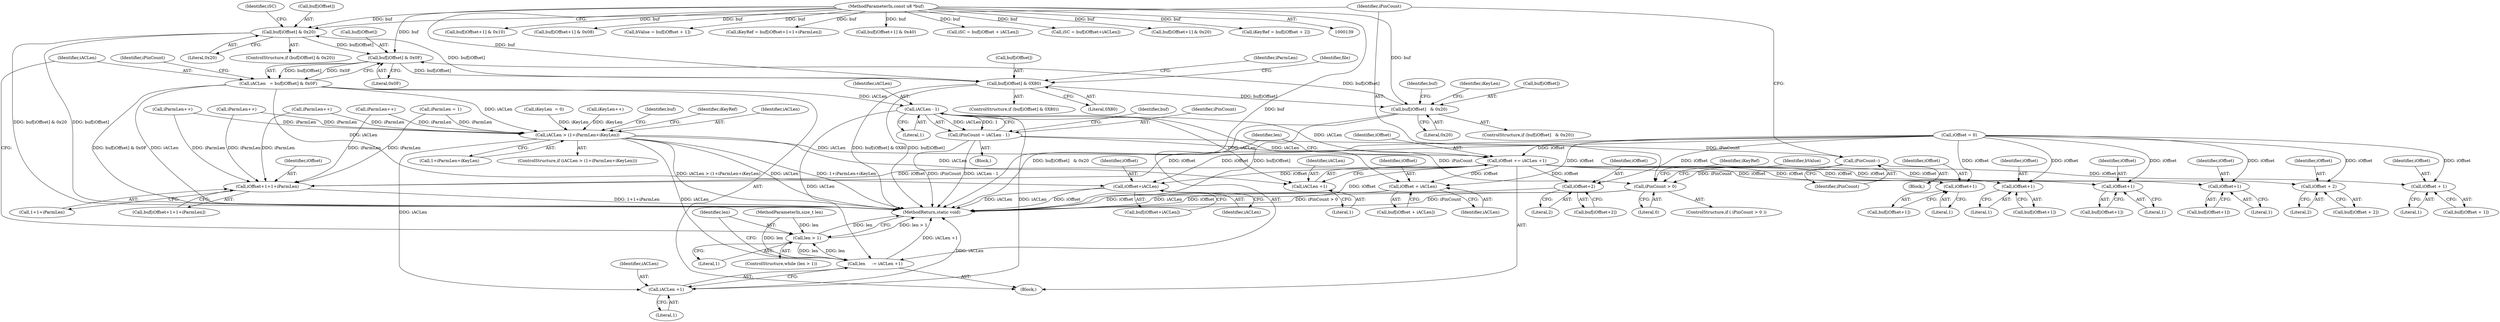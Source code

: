digraph "0_OpenSC_8fe377e93b4b56060e5bbfb6f3142ceaeca744fa_17@pointer" {
"1000367" [label="(Call,buf[iOffset] & 0x20)"];
"1000188" [label="(Call,buf[iOffset] & 0X80)"];
"1000175" [label="(Call,buf[iOffset] & 0x0F)"];
"1000367" [label="(Call,buf[iOffset] & 0x20)"];
"1000141" [label="(MethodParameterIn,const u8 *buf)"];
"1000203" [label="(Call,buf[iOffset]   & 0x20)"];
"1000173" [label="(Call,iACLen   = buf[iOffset] & 0x0F)"];
"1000258" [label="(Call,iOffset+iACLen)"];
"1000290" [label="(Call,iACLen > (1+iParmLen+iKeyLen))"];
"1000463" [label="(Call,iOffset += iACLen +1)"];
"1000214" [label="(Call,iOffset+1)"];
"1000224" [label="(Call,iOffset+1)"];
"1000234" [label="(Call,iOffset+1)"];
"1000244" [label="(Call,iOffset+1)"];
"1000302" [label="(Call,iOffset+1+1+iParmLen)"];
"1000315" [label="(Call,iOffset+2)"];
"1000378" [label="(Call,iOffset + iACLen)"];
"1000420" [label="(Call,iOffset + 2)"];
"1000430" [label="(Call,iOffset + 1)"];
"1000465" [label="(Call,iACLen +1)"];
"1000468" [label="(Call,len     -= iACLen +1)"];
"1000168" [label="(Call,len > 1)"];
"1000470" [label="(Call,iACLen +1)"];
"1000363" [label="(Call,iACLen - 1)"];
"1000361" [label="(Call,iPinCount = iACLen - 1)"];
"1000409" [label="(Call,iPinCount--)"];
"1000412" [label="(Call,iPinCount > 0)"];
"1000231" [label="(Call,buf[iOffset+1] & 0x10)"];
"1000422" [label="(Literal,2)"];
"1000242" [label="(Call,buf[iOffset+1])"];
"1000171" [label="(Block,)"];
"1000226" [label="(Literal,1)"];
"1000232" [label="(Call,buf[iOffset+1])"];
"1000362" [label="(Identifier,iPinCount)"];
"1000241" [label="(Call,buf[iOffset+1] & 0x08)"];
"1000426" [label="(Call,bValue = buf[iOffset + 1])"];
"1000469" [label="(Identifier,len)"];
"1000290" [label="(Call,iACLen > (1+iParmLen+iKeyLen))"];
"1000298" [label="(Call,iKeyRef = buf[iOffset+1+1+iParmLen])"];
"1000224" [label="(Call,iOffset+1)"];
"1000367" [label="(Call,buf[iOffset] & 0x20)"];
"1000215" [label="(Identifier,iOffset)"];
"1000168" [label="(Call,len > 1)"];
"1000361" [label="(Call,iPinCount = iACLen - 1)"];
"1000473" [label="(MethodReturn,static void)"];
"1000379" [label="(Identifier,iOffset)"];
"1000376" [label="(Call,buf[iOffset + iACLen])"];
"1000292" [label="(Call,1+iParmLen+iKeyLen)"];
"1000173" [label="(Call,iACLen   = buf[iOffset] & 0x0F)"];
"1000464" [label="(Identifier,iOffset)"];
"1000212" [label="(Call,buf[iOffset+1])"];
"1000302" [label="(Call,iOffset+1+1+iParmLen)"];
"1000195" [label="(Call,iParmLen = 1)"];
"1000216" [label="(Literal,1)"];
"1000299" [label="(Identifier,iKeyRef)"];
"1000365" [label="(Literal,1)"];
"1000222" [label="(Call,buf[iOffset+1])"];
"1000213" [label="(Identifier,buf)"];
"1000368" [label="(Call,buf[iOffset])"];
"1000245" [label="(Identifier,iOffset)"];
"1000181" [label="(Identifier,iPinCount)"];
"1000414" [label="(Literal,0)"];
"1000170" [label="(Literal,1)"];
"1000246" [label="(Literal,1)"];
"1000291" [label="(Identifier,iACLen)"];
"1000187" [label="(ControlStructure,if (buf[iOffset] & 0X80))"];
"1000467" [label="(Literal,1)"];
"1000375" [label="(Identifier,iSC)"];
"1000369" [label="(Identifier,buf)"];
"1000192" [label="(Literal,0X80)"];
"1000244" [label="(Call,iOffset+1)"];
"1000432" [label="(Literal,1)"];
"1000202" [label="(ControlStructure,if (buf[iOffset]   & 0x20))"];
"1000209" [label="(Identifier,iKeyLen)"];
"1000409" [label="(Call,iPinCount--)"];
"1000218" [label="(Call,iParmLen++)"];
"1000418" [label="(Call,buf[iOffset + 2])"];
"1000470" [label="(Call,iACLen +1)"];
"1000468" [label="(Call,len     -= iACLen +1)"];
"1000471" [label="(Identifier,iACLen)"];
"1000225" [label="(Identifier,iOffset)"];
"1000372" [label="(Block,)"];
"1000304" [label="(Call,1+1+iParmLen)"];
"1000211" [label="(Call,buf[iOffset+1] & 0x40)"];
"1000380" [label="(Identifier,iACLen)"];
"1000259" [label="(Identifier,iOffset)"];
"1000420" [label="(Call,iOffset + 2)"];
"1000411" [label="(ControlStructure,if ( iPinCount > 0 ))"];
"1000417" [label="(Identifier,iKeyRef)"];
"1000340" [label="(Block,)"];
"1000427" [label="(Identifier,bValue)"];
"1000167" [label="(ControlStructure,while (len > 1))"];
"1000214" [label="(Call,iOffset+1)"];
"1000421" [label="(Identifier,iOffset)"];
"1000169" [label="(Identifier,len)"];
"1000258" [label="(Call,iOffset+iACLen)"];
"1000378" [label="(Call,iOffset + iACLen)"];
"1000236" [label="(Literal,1)"];
"1000207" [label="(Literal,0x20)"];
"1000260" [label="(Identifier,iACLen)"];
"1000199" [label="(Call,iKeyLen  = 0)"];
"1000364" [label="(Identifier,iACLen)"];
"1000431" [label="(Identifier,iOffset)"];
"1000374" [label="(Call,iSC = buf[iOffset + iACLen])"];
"1000141" [label="(MethodParameterIn,const u8 *buf)"];
"1000472" [label="(Literal,1)"];
"1000204" [label="(Call,buf[iOffset])"];
"1000410" [label="(Identifier,iPinCount)"];
"1000371" [label="(Literal,0x20)"];
"1000234" [label="(Call,iOffset+1)"];
"1000228" [label="(Call,iParmLen++)"];
"1000303" [label="(Identifier,iOffset)"];
"1000162" [label="(Call,iOffset = 0)"];
"1000317" [label="(Literal,2)"];
"1000176" [label="(Call,buf[iOffset])"];
"1000463" [label="(Call,iOffset += iACLen +1)"];
"1000179" [label="(Literal,0x0F)"];
"1000466" [label="(Identifier,iACLen)"];
"1000256" [label="(Call,buf[iOffset+iACLen])"];
"1000235" [label="(Identifier,iOffset)"];
"1000412" [label="(Call,iPinCount > 0)"];
"1000189" [label="(Call,buf[iOffset])"];
"1000254" [label="(Call,iSC = buf[iOffset+iACLen])"];
"1000174" [label="(Identifier,iACLen)"];
"1000221" [label="(Call,buf[iOffset+1] & 0x20)"];
"1000313" [label="(Call,buf[iOffset+2])"];
"1000196" [label="(Identifier,iParmLen)"];
"1000289" [label="(ControlStructure,if (iACLen > (1+iParmLen+iKeyLen)))"];
"1000175" [label="(Call,buf[iOffset] & 0x0F)"];
"1000188" [label="(Call,buf[iOffset] & 0X80)"];
"1000315" [label="(Call,iOffset+2)"];
"1000238" [label="(Call,iParmLen++)"];
"1000416" [label="(Call,iKeyRef = buf[iOffset + 2])"];
"1000142" [label="(MethodParameterIn,size_t len)"];
"1000300" [label="(Call,buf[iOffset+1+1+iParmLen])"];
"1000316" [label="(Identifier,iOffset)"];
"1000248" [label="(Call,iParmLen++)"];
"1000343" [label="(Identifier,file)"];
"1000363" [label="(Call,iACLen - 1)"];
"1000208" [label="(Call,iKeyLen++)"];
"1000203" [label="(Call,buf[iOffset]   & 0x20)"];
"1000428" [label="(Call,buf[iOffset + 1])"];
"1000314" [label="(Identifier,buf)"];
"1000413" [label="(Identifier,iPinCount)"];
"1000366" [label="(ControlStructure,if (buf[iOffset] & 0x20))"];
"1000465" [label="(Call,iACLen +1)"];
"1000430" [label="(Call,iOffset + 1)"];
"1000367" -> "1000366"  [label="AST: "];
"1000367" -> "1000371"  [label="CFG: "];
"1000368" -> "1000367"  [label="AST: "];
"1000371" -> "1000367"  [label="AST: "];
"1000375" -> "1000367"  [label="CFG: "];
"1000413" -> "1000367"  [label="CFG: "];
"1000367" -> "1000473"  [label="DDG: buf[iOffset]"];
"1000367" -> "1000473"  [label="DDG: buf[iOffset] & 0x20"];
"1000367" -> "1000175"  [label="DDG: buf[iOffset]"];
"1000188" -> "1000367"  [label="DDG: buf[iOffset]"];
"1000141" -> "1000367"  [label="DDG: buf"];
"1000188" -> "1000187"  [label="AST: "];
"1000188" -> "1000192"  [label="CFG: "];
"1000189" -> "1000188"  [label="AST: "];
"1000192" -> "1000188"  [label="AST: "];
"1000196" -> "1000188"  [label="CFG: "];
"1000343" -> "1000188"  [label="CFG: "];
"1000188" -> "1000473"  [label="DDG: buf[iOffset] & 0X80"];
"1000188" -> "1000473"  [label="DDG: buf[iOffset]"];
"1000175" -> "1000188"  [label="DDG: buf[iOffset]"];
"1000141" -> "1000188"  [label="DDG: buf"];
"1000188" -> "1000203"  [label="DDG: buf[iOffset]"];
"1000175" -> "1000173"  [label="AST: "];
"1000175" -> "1000179"  [label="CFG: "];
"1000176" -> "1000175"  [label="AST: "];
"1000179" -> "1000175"  [label="AST: "];
"1000173" -> "1000175"  [label="CFG: "];
"1000175" -> "1000173"  [label="DDG: buf[iOffset]"];
"1000175" -> "1000173"  [label="DDG: 0x0F"];
"1000203" -> "1000175"  [label="DDG: buf[iOffset]"];
"1000141" -> "1000175"  [label="DDG: buf"];
"1000141" -> "1000139"  [label="AST: "];
"1000141" -> "1000473"  [label="DDG: buf"];
"1000141" -> "1000203"  [label="DDG: buf"];
"1000141" -> "1000211"  [label="DDG: buf"];
"1000141" -> "1000221"  [label="DDG: buf"];
"1000141" -> "1000231"  [label="DDG: buf"];
"1000141" -> "1000241"  [label="DDG: buf"];
"1000141" -> "1000254"  [label="DDG: buf"];
"1000141" -> "1000298"  [label="DDG: buf"];
"1000141" -> "1000374"  [label="DDG: buf"];
"1000141" -> "1000416"  [label="DDG: buf"];
"1000141" -> "1000426"  [label="DDG: buf"];
"1000203" -> "1000202"  [label="AST: "];
"1000203" -> "1000207"  [label="CFG: "];
"1000204" -> "1000203"  [label="AST: "];
"1000207" -> "1000203"  [label="AST: "];
"1000209" -> "1000203"  [label="CFG: "];
"1000213" -> "1000203"  [label="CFG: "];
"1000203" -> "1000473"  [label="DDG: buf[iOffset]   & 0x20"];
"1000203" -> "1000473"  [label="DDG: buf[iOffset]"];
"1000173" -> "1000171"  [label="AST: "];
"1000174" -> "1000173"  [label="AST: "];
"1000181" -> "1000173"  [label="CFG: "];
"1000173" -> "1000473"  [label="DDG: iACLen"];
"1000173" -> "1000473"  [label="DDG: buf[iOffset] & 0x0F"];
"1000173" -> "1000258"  [label="DDG: iACLen"];
"1000173" -> "1000290"  [label="DDG: iACLen"];
"1000173" -> "1000363"  [label="DDG: iACLen"];
"1000258" -> "1000256"  [label="AST: "];
"1000258" -> "1000260"  [label="CFG: "];
"1000259" -> "1000258"  [label="AST: "];
"1000260" -> "1000258"  [label="AST: "];
"1000256" -> "1000258"  [label="CFG: "];
"1000258" -> "1000473"  [label="DDG: iOffset"];
"1000258" -> "1000473"  [label="DDG: iACLen"];
"1000463" -> "1000258"  [label="DDG: iOffset"];
"1000162" -> "1000258"  [label="DDG: iOffset"];
"1000290" -> "1000289"  [label="AST: "];
"1000290" -> "1000292"  [label="CFG: "];
"1000291" -> "1000290"  [label="AST: "];
"1000292" -> "1000290"  [label="AST: "];
"1000299" -> "1000290"  [label="CFG: "];
"1000314" -> "1000290"  [label="CFG: "];
"1000290" -> "1000473"  [label="DDG: iACLen"];
"1000290" -> "1000473"  [label="DDG: 1+iParmLen+iKeyLen"];
"1000290" -> "1000473"  [label="DDG: iACLen > (1+iParmLen+iKeyLen)"];
"1000238" -> "1000290"  [label="DDG: iParmLen"];
"1000218" -> "1000290"  [label="DDG: iParmLen"];
"1000228" -> "1000290"  [label="DDG: iParmLen"];
"1000195" -> "1000290"  [label="DDG: iParmLen"];
"1000248" -> "1000290"  [label="DDG: iParmLen"];
"1000208" -> "1000290"  [label="DDG: iKeyLen"];
"1000199" -> "1000290"  [label="DDG: iKeyLen"];
"1000290" -> "1000463"  [label="DDG: iACLen"];
"1000290" -> "1000465"  [label="DDG: iACLen"];
"1000290" -> "1000468"  [label="DDG: iACLen"];
"1000290" -> "1000470"  [label="DDG: iACLen"];
"1000463" -> "1000171"  [label="AST: "];
"1000463" -> "1000465"  [label="CFG: "];
"1000464" -> "1000463"  [label="AST: "];
"1000465" -> "1000463"  [label="AST: "];
"1000469" -> "1000463"  [label="CFG: "];
"1000463" -> "1000473"  [label="DDG: iOffset"];
"1000463" -> "1000214"  [label="DDG: iOffset"];
"1000463" -> "1000224"  [label="DDG: iOffset"];
"1000463" -> "1000234"  [label="DDG: iOffset"];
"1000463" -> "1000244"  [label="DDG: iOffset"];
"1000463" -> "1000302"  [label="DDG: iOffset"];
"1000463" -> "1000315"  [label="DDG: iOffset"];
"1000463" -> "1000378"  [label="DDG: iOffset"];
"1000463" -> "1000420"  [label="DDG: iOffset"];
"1000463" -> "1000430"  [label="DDG: iOffset"];
"1000363" -> "1000463"  [label="DDG: iACLen"];
"1000162" -> "1000463"  [label="DDG: iOffset"];
"1000214" -> "1000212"  [label="AST: "];
"1000214" -> "1000216"  [label="CFG: "];
"1000215" -> "1000214"  [label="AST: "];
"1000216" -> "1000214"  [label="AST: "];
"1000212" -> "1000214"  [label="CFG: "];
"1000162" -> "1000214"  [label="DDG: iOffset"];
"1000224" -> "1000222"  [label="AST: "];
"1000224" -> "1000226"  [label="CFG: "];
"1000225" -> "1000224"  [label="AST: "];
"1000226" -> "1000224"  [label="AST: "];
"1000222" -> "1000224"  [label="CFG: "];
"1000162" -> "1000224"  [label="DDG: iOffset"];
"1000234" -> "1000232"  [label="AST: "];
"1000234" -> "1000236"  [label="CFG: "];
"1000235" -> "1000234"  [label="AST: "];
"1000236" -> "1000234"  [label="AST: "];
"1000232" -> "1000234"  [label="CFG: "];
"1000162" -> "1000234"  [label="DDG: iOffset"];
"1000244" -> "1000242"  [label="AST: "];
"1000244" -> "1000246"  [label="CFG: "];
"1000245" -> "1000244"  [label="AST: "];
"1000246" -> "1000244"  [label="AST: "];
"1000242" -> "1000244"  [label="CFG: "];
"1000162" -> "1000244"  [label="DDG: iOffset"];
"1000302" -> "1000300"  [label="AST: "];
"1000302" -> "1000304"  [label="CFG: "];
"1000303" -> "1000302"  [label="AST: "];
"1000304" -> "1000302"  [label="AST: "];
"1000300" -> "1000302"  [label="CFG: "];
"1000302" -> "1000473"  [label="DDG: 1+1+iParmLen"];
"1000162" -> "1000302"  [label="DDG: iOffset"];
"1000238" -> "1000302"  [label="DDG: iParmLen"];
"1000218" -> "1000302"  [label="DDG: iParmLen"];
"1000228" -> "1000302"  [label="DDG: iParmLen"];
"1000195" -> "1000302"  [label="DDG: iParmLen"];
"1000248" -> "1000302"  [label="DDG: iParmLen"];
"1000315" -> "1000313"  [label="AST: "];
"1000315" -> "1000317"  [label="CFG: "];
"1000316" -> "1000315"  [label="AST: "];
"1000317" -> "1000315"  [label="AST: "];
"1000313" -> "1000315"  [label="CFG: "];
"1000315" -> "1000473"  [label="DDG: iOffset"];
"1000162" -> "1000315"  [label="DDG: iOffset"];
"1000378" -> "1000376"  [label="AST: "];
"1000378" -> "1000380"  [label="CFG: "];
"1000379" -> "1000378"  [label="AST: "];
"1000380" -> "1000378"  [label="AST: "];
"1000376" -> "1000378"  [label="CFG: "];
"1000378" -> "1000473"  [label="DDG: iACLen"];
"1000378" -> "1000473"  [label="DDG: iOffset"];
"1000162" -> "1000378"  [label="DDG: iOffset"];
"1000363" -> "1000378"  [label="DDG: iACLen"];
"1000420" -> "1000418"  [label="AST: "];
"1000420" -> "1000422"  [label="CFG: "];
"1000421" -> "1000420"  [label="AST: "];
"1000422" -> "1000420"  [label="AST: "];
"1000418" -> "1000420"  [label="CFG: "];
"1000162" -> "1000420"  [label="DDG: iOffset"];
"1000430" -> "1000428"  [label="AST: "];
"1000430" -> "1000432"  [label="CFG: "];
"1000431" -> "1000430"  [label="AST: "];
"1000432" -> "1000430"  [label="AST: "];
"1000428" -> "1000430"  [label="CFG: "];
"1000162" -> "1000430"  [label="DDG: iOffset"];
"1000465" -> "1000467"  [label="CFG: "];
"1000466" -> "1000465"  [label="AST: "];
"1000467" -> "1000465"  [label="AST: "];
"1000363" -> "1000465"  [label="DDG: iACLen"];
"1000468" -> "1000171"  [label="AST: "];
"1000468" -> "1000470"  [label="CFG: "];
"1000469" -> "1000468"  [label="AST: "];
"1000470" -> "1000468"  [label="AST: "];
"1000169" -> "1000468"  [label="CFG: "];
"1000468" -> "1000473"  [label="DDG: iACLen +1"];
"1000468" -> "1000168"  [label="DDG: len"];
"1000363" -> "1000468"  [label="DDG: iACLen"];
"1000168" -> "1000468"  [label="DDG: len"];
"1000142" -> "1000468"  [label="DDG: len"];
"1000168" -> "1000167"  [label="AST: "];
"1000168" -> "1000170"  [label="CFG: "];
"1000169" -> "1000168"  [label="AST: "];
"1000170" -> "1000168"  [label="AST: "];
"1000174" -> "1000168"  [label="CFG: "];
"1000473" -> "1000168"  [label="CFG: "];
"1000168" -> "1000473"  [label="DDG: len > 1"];
"1000168" -> "1000473"  [label="DDG: len"];
"1000142" -> "1000168"  [label="DDG: len"];
"1000470" -> "1000472"  [label="CFG: "];
"1000471" -> "1000470"  [label="AST: "];
"1000472" -> "1000470"  [label="AST: "];
"1000470" -> "1000473"  [label="DDG: iACLen"];
"1000363" -> "1000470"  [label="DDG: iACLen"];
"1000363" -> "1000361"  [label="AST: "];
"1000363" -> "1000365"  [label="CFG: "];
"1000364" -> "1000363"  [label="AST: "];
"1000365" -> "1000363"  [label="AST: "];
"1000361" -> "1000363"  [label="CFG: "];
"1000363" -> "1000361"  [label="DDG: iACLen"];
"1000363" -> "1000361"  [label="DDG: 1"];
"1000361" -> "1000340"  [label="AST: "];
"1000362" -> "1000361"  [label="AST: "];
"1000369" -> "1000361"  [label="CFG: "];
"1000361" -> "1000473"  [label="DDG: iPinCount"];
"1000361" -> "1000473"  [label="DDG: iACLen - 1"];
"1000361" -> "1000409"  [label="DDG: iPinCount"];
"1000361" -> "1000412"  [label="DDG: iPinCount"];
"1000409" -> "1000372"  [label="AST: "];
"1000409" -> "1000410"  [label="CFG: "];
"1000410" -> "1000409"  [label="AST: "];
"1000413" -> "1000409"  [label="CFG: "];
"1000409" -> "1000412"  [label="DDG: iPinCount"];
"1000412" -> "1000411"  [label="AST: "];
"1000412" -> "1000414"  [label="CFG: "];
"1000413" -> "1000412"  [label="AST: "];
"1000414" -> "1000412"  [label="AST: "];
"1000417" -> "1000412"  [label="CFG: "];
"1000427" -> "1000412"  [label="CFG: "];
"1000412" -> "1000473"  [label="DDG: iPinCount > 0"];
"1000412" -> "1000473"  [label="DDG: iPinCount"];
}
